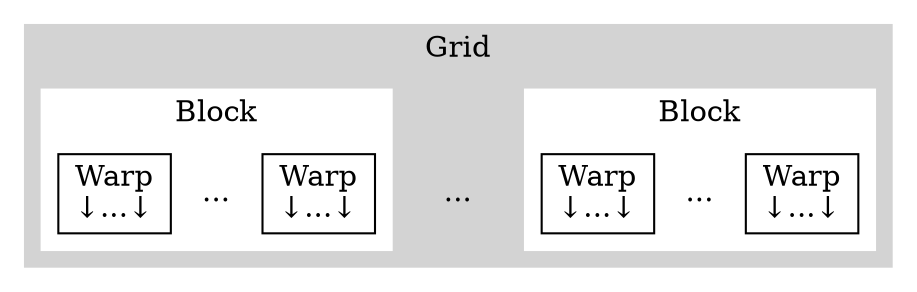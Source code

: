 graph gbwt {

rankdir=TB;
sep=0.0;
nodesep=0.1;
node[shape=box];

subgraph cluster_grid {
    label="Grid";
    style=filled;
    color=lightgray;
#    ordering=out;

    subgraph cluster_b2 {
        label="Block";
        style=filled;
        color=white;

        w11 [label="Warp\n↓...↓"];
        s1112 [shape=plaintext, label="...", width=0.0];
        w12 [label="Warp\n↓...↓"];
    }

    subgraph cluster_b12 {
        style=invis;
        s12 [shape=plaintext, label="...", width=0.0];
    }

    subgraph cluster_b1 {
        label="Block";
        color=white;

        w21 [label="Warp\n↓...↓"];
        s2122 [shape=plaintext, label="...", width=0.0];
        w22 [label="Warp\n↓...↓"];
    }

    #w12 -- s12 -- w21 [constraint=false];
}

}
